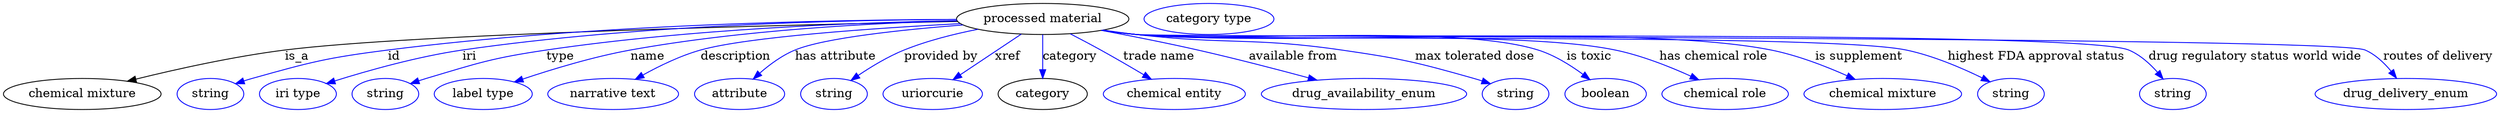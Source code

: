 digraph {
	graph [bb="0,0,2872.6,123"];
	node [label="\N"];
	"processed material"	[height=0.5,
		label="processed material",
		pos="1197,105",
		width=2.7623];
	"chemical mixture"	[height=0.5,
		pos="90.992,18",
		width=2.5276];
	"processed material" -> "chemical mixture"	[label=is_a,
		lp="337.99,61.5",
		pos="e,142.84,32.798 1098.4,102.17 902.65,98.2 471.09,87.593 323.99,69 265.29,61.581 199.47,46.848 152.79,35.287"];
	id	[color=blue,
		height=0.5,
		label=string,
		pos="237.99,18",
		width=1.0652];
	"processed material" -> id	[color=blue,
		label=id,
		lp="449.99,61.5",
		pos="e,266.98,29.966 1097.4,104.46 952.76,103.98 676.17,98.721 442.99,69 372.26,59.984 354.64,55.278 285.99,36 282.89,35.128 279.69,34.158 \
276.49,33.138",
		style=solid];
	iri	[color=blue,
		height=0.5,
		label="iri type",
		pos="338.99,18",
		width=1.2277];
	"processed material" -> iri	[color=blue,
		label=iri,
		lp="536.99,61.5",
		pos="e,372.16,30.157 1097.4,104.53 966.36,103.92 729.22,98.279 528.99,69 477.56,61.48 420.04,45.196 381.9,33.247",
		style=solid];
	type	[color=blue,
		height=0.5,
		label=string,
		pos="439.99,18",
		width=1.0652];
	"processed material" -> type	[color=blue,
		label=type,
		lp="640.99,61.5",
		pos="e,468.91,30.034 1098,103.14 983.54,100.95 789.7,93.542 624.99,69 562.62,59.706 547.41,54.087 486.99,36 484.23,35.172 481.38,34.272 \
478.53,33.332",
		style=solid];
	name	[color=blue,
		height=0.5,
		label="label type",
		pos="552.99,18",
		width=1.5707];
	"processed material" -> name	[color=blue,
		label=name,
		lp="741.99,61.5",
		pos="e,588.71,32.003 1098,102.86 1001.3,100.3 850.52,92.467 721.99,69 679.25,61.197 631.94,46.669 598.27,35.276",
		style=solid];
	description	[color=blue,
		height=0.5,
		label="narrative text",
		pos="702.99,18",
		width=2.0943];
	"processed material" -> description	[color=blue,
		label=description,
		lp="842.49,61.5",
		pos="e,728.35,35.208 1101.6,99.691 1003.1,94.5 856.28,84.494 801.99,69 779.34,62.535 755.73,50.831 737.25,40.372",
		style=solid];
	"has attribute"	[color=blue,
		height=0.5,
		label=attribute,
		pos="847.99,18",
		width=1.4443];
	"processed material" -> "has attribute"	[color=blue,
		label="has attribute",
		lp="957.99,61.5",
		pos="e,863.46,35.361 1104.8,98.143 1034.8,92.691 945.02,83.241 910.99,69 896.27,62.841 882.14,52.219 871.01,42.344",
		style=solid];
	"provided by"	[color=blue,
		height=0.5,
		label=string,
		pos="955.99,18",
		width=1.0652];
	"processed material" -> "provided by"	[color=blue,
		label="provided by",
		lp="1079.5,61.5",
		pos="e,975.62,33.752 1122.1,93.043 1094.7,87.635 1063.9,79.871 1037,69 1018.3,61.44 999.01,49.724 983.96,39.533",
		style=solid];
	xref	[color=blue,
		height=0.5,
		label=uriorcurie,
		pos="1070,18",
		width=1.5887];
	"processed material" -> xref	[color=blue,
		label=xref,
		lp="1156.5,61.5",
		pos="e,1093.4,34.688 1172.2,87.409 1152.2,73.991 1123.8,55.001 1102,40.432",
		style=solid];
	category	[height=0.5,
		pos="1197,18",
		width=1.4263];
	"processed material" -> category	[color=blue,
		label=category,
		lp="1228.5,61.5",
		pos="e,1197,36.175 1197,86.799 1197,75.163 1197,59.548 1197,46.237",
		style=solid];
	"trade name"	[color=blue,
		height=0.5,
		label="chemical entity",
		pos="1348,18",
		width=2.2748];
	"processed material" -> "trade name"	[color=blue,
		label="trade name",
		lp="1331,61.5",
		pos="e,1321.7,35.143 1228.9,87.8 1240.1,82.002 1252.6,75.333 1264,69 1280.2,59.957 1297.9,49.52 1312.8,40.529",
		style=solid];
	"available from"	[color=blue,
		height=0.5,
		label=drug_availability_enum,
		pos="1566,18",
		width=3.2858];
	"processed material" -> "available from"	[color=blue,
		label="available from",
		lp="1485.5,61.5",
		pos="e,1512.2,34.151 1264.8,91.807 1298.3,85.501 1339.4,77.379 1376,69 1418.2,59.322 1465.3,46.935 1502.1,36.911",
		style=solid];
	"max tolerated dose"	[color=blue,
		height=0.5,
		label=string,
		pos="1741,18",
		width=1.0652];
	"processed material" -> "max tolerated dose"	[color=blue,
		label="max tolerated dose",
		lp="1695,61.5",
		pos="e,1712,29.935 1266.9,92.162 1279.5,90.257 1292.6,88.44 1305,87 1409.5,74.812 1436.9,84.195 1541,69 1609.4,59.014 1626.5,54.911 1693,\
36 1696.1,35.117 1699.3,34.141 1702.5,33.115",
		style=solid];
	"is toxic"	[color=blue,
		height=0.5,
		label=boolean,
		pos="1844,18",
		width=1.2999];
	"processed material" -> "is toxic"	[color=blue,
		label="is toxic",
		lp="1826,61.5",
		pos="e,1826.1,34.86 1265.7,91.951 1278.7,90.018 1292.2,88.247 1305,87 1407.5,76.977 1669.9,100.45 1768,69 1786.2,63.168 1804.1,51.692 \
1818,41.204",
		style=solid];
	"has chemical role"	[color=blue,
		height=0.5,
		label="chemical role",
		pos="1982,18",
		width=2.022];
	"processed material" -> "has chemical role"	[color=blue,
		label="has chemical role",
		lp="1968.5,61.5",
		pos="e,1951.8,34.399 1265.4,91.929 1278.5,89.986 1292.1,88.216 1305,87 1427,75.453 1736.1,93.964 1856,69 1886.1,62.734 1918.3,49.84 1942.6,\
38.716",
		style=solid];
	"is supplement"	[color=blue,
		height=0.5,
		label="chemical mixture",
		pos="2164,18",
		width=2.5276];
	"processed material" -> "is supplement"	[color=blue,
		label="is supplement",
		lp="2136.5,61.5",
		pos="e,2132.1,34.955 1265.4,91.846 1278.5,89.911 1292.1,88.165 1305,87 1466.6,72.352 1875.9,100.79 2035,69 2065.5,62.907 2098.1,50.19 \
2122.9,39.106",
		style=solid];
	"highest FDA approval status"	[color=blue,
		height=0.5,
		label=string,
		pos="2311,18",
		width=1.0652];
	"processed material" -> "highest FDA approval status"	[color=blue,
		label="highest FDA approval status",
		lp="2341.5,61.5",
		pos="e,2287,32.141 1265.1,91.844 1278.3,89.895 1292,88.146 1305,87 1403.1,78.325 2094.6,89.29 2191,69 2221.7,62.542 2254.4,48.377 2277.9,\
36.768",
		style=solid];
	"drug regulatory status world wide"	[color=blue,
		height=0.5,
		label=string,
		pos="2499,18",
		width=1.0652];
	"processed material" -> "drug regulatory status world wide"	[color=blue,
		label="drug regulatory status world wide",
		lp="2594,61.5",
		pos="e,2487.7,35.386 1265.1,91.796 1278.3,89.852 1292,88.116 1305,87 1368.3,81.549 2389.4,93.475 2448,69 2461,63.57 2472.5,53.111 2481.3,\
43.155",
		style=solid];
	"routes of delivery"	[color=blue,
		height=0.5,
		label=drug_delivery_enum,
		pos="2768,18",
		width=2.9067];
	"processed material" -> "routes of delivery"	[color=blue,
		label="routes of delivery",
		lp="2805.5,61.5",
		pos="e,2757.2,36.357 1264.8,91.807 1278.1,89.848 1291.9,88.104 1305,87 1344.2,83.683 2685,84.843 2721,69 2732.8,63.805 2743,54.059 2750.9,\
44.542",
		style=solid];
	"named thing_category"	[color=blue,
		height=0.5,
		label="category type",
		pos="1389,105",
		width=2.0762];
}
